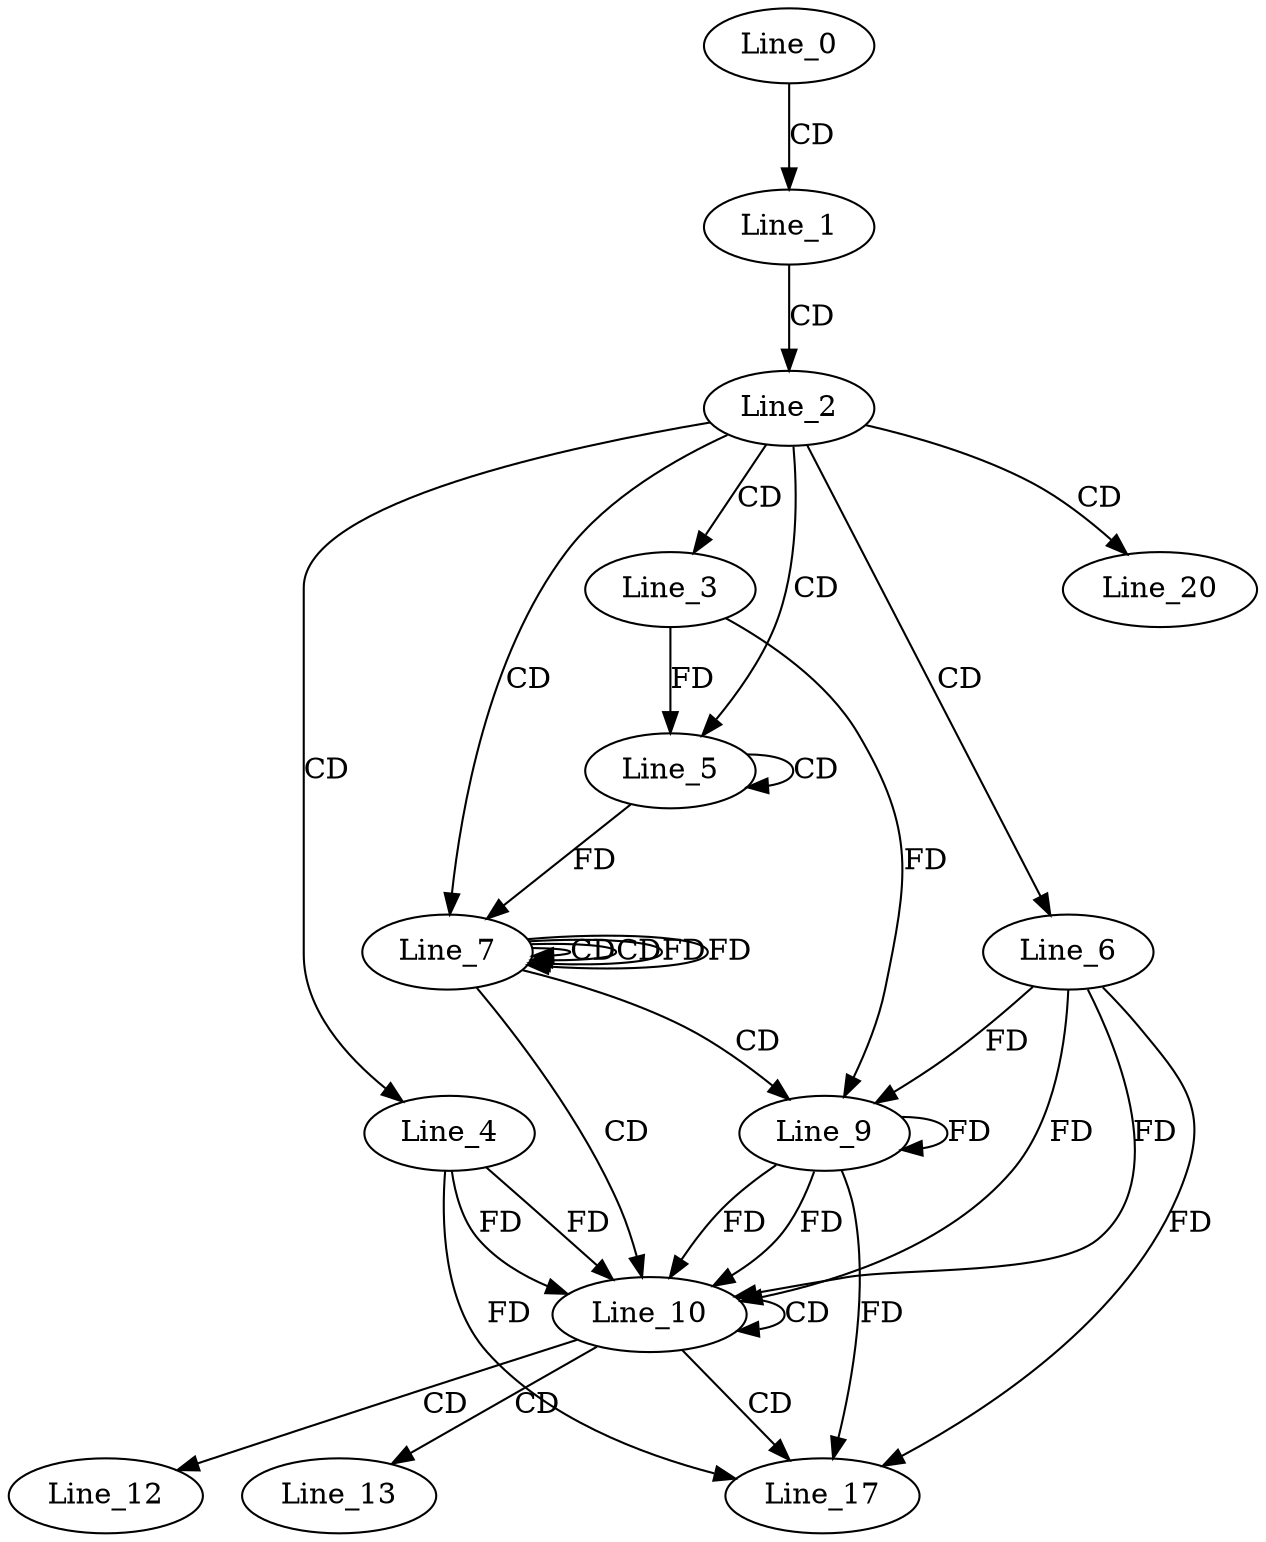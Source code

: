 digraph G {
  Line_0;
  Line_1;
  Line_2;
  Line_3;
  Line_4;
  Line_5;
  Line_5;
  Line_6;
  Line_7;
  Line_7;
  Line_7;
  Line_9;
  Line_9;
  Line_10;
  Line_10;
  Line_12;
  Line_13;
  Line_17;
  Line_20;
  Line_0 -> Line_1 [ label="CD" ];
  Line_1 -> Line_2 [ label="CD" ];
  Line_2 -> Line_3 [ label="CD" ];
  Line_2 -> Line_4 [ label="CD" ];
  Line_2 -> Line_5 [ label="CD" ];
  Line_5 -> Line_5 [ label="CD" ];
  Line_3 -> Line_5 [ label="FD" ];
  Line_2 -> Line_6 [ label="CD" ];
  Line_2 -> Line_7 [ label="CD" ];
  Line_7 -> Line_7 [ label="CD" ];
  Line_5 -> Line_7 [ label="FD" ];
  Line_7 -> Line_7 [ label="CD" ];
  Line_7 -> Line_7 [ label="FD" ];
  Line_7 -> Line_9 [ label="CD" ];
  Line_9 -> Line_9 [ label="FD" ];
  Line_6 -> Line_9 [ label="FD" ];
  Line_3 -> Line_9 [ label="FD" ];
  Line_7 -> Line_10 [ label="CD" ];
  Line_4 -> Line_10 [ label="FD" ];
  Line_9 -> Line_10 [ label="FD" ];
  Line_6 -> Line_10 [ label="FD" ];
  Line_10 -> Line_10 [ label="CD" ];
  Line_4 -> Line_10 [ label="FD" ];
  Line_9 -> Line_10 [ label="FD" ];
  Line_6 -> Line_10 [ label="FD" ];
  Line_10 -> Line_12 [ label="CD" ];
  Line_10 -> Line_13 [ label="CD" ];
  Line_10 -> Line_17 [ label="CD" ];
  Line_4 -> Line_17 [ label="FD" ];
  Line_9 -> Line_17 [ label="FD" ];
  Line_6 -> Line_17 [ label="FD" ];
  Line_2 -> Line_20 [ label="CD" ];
  Line_7 -> Line_7 [ label="FD" ];
}
